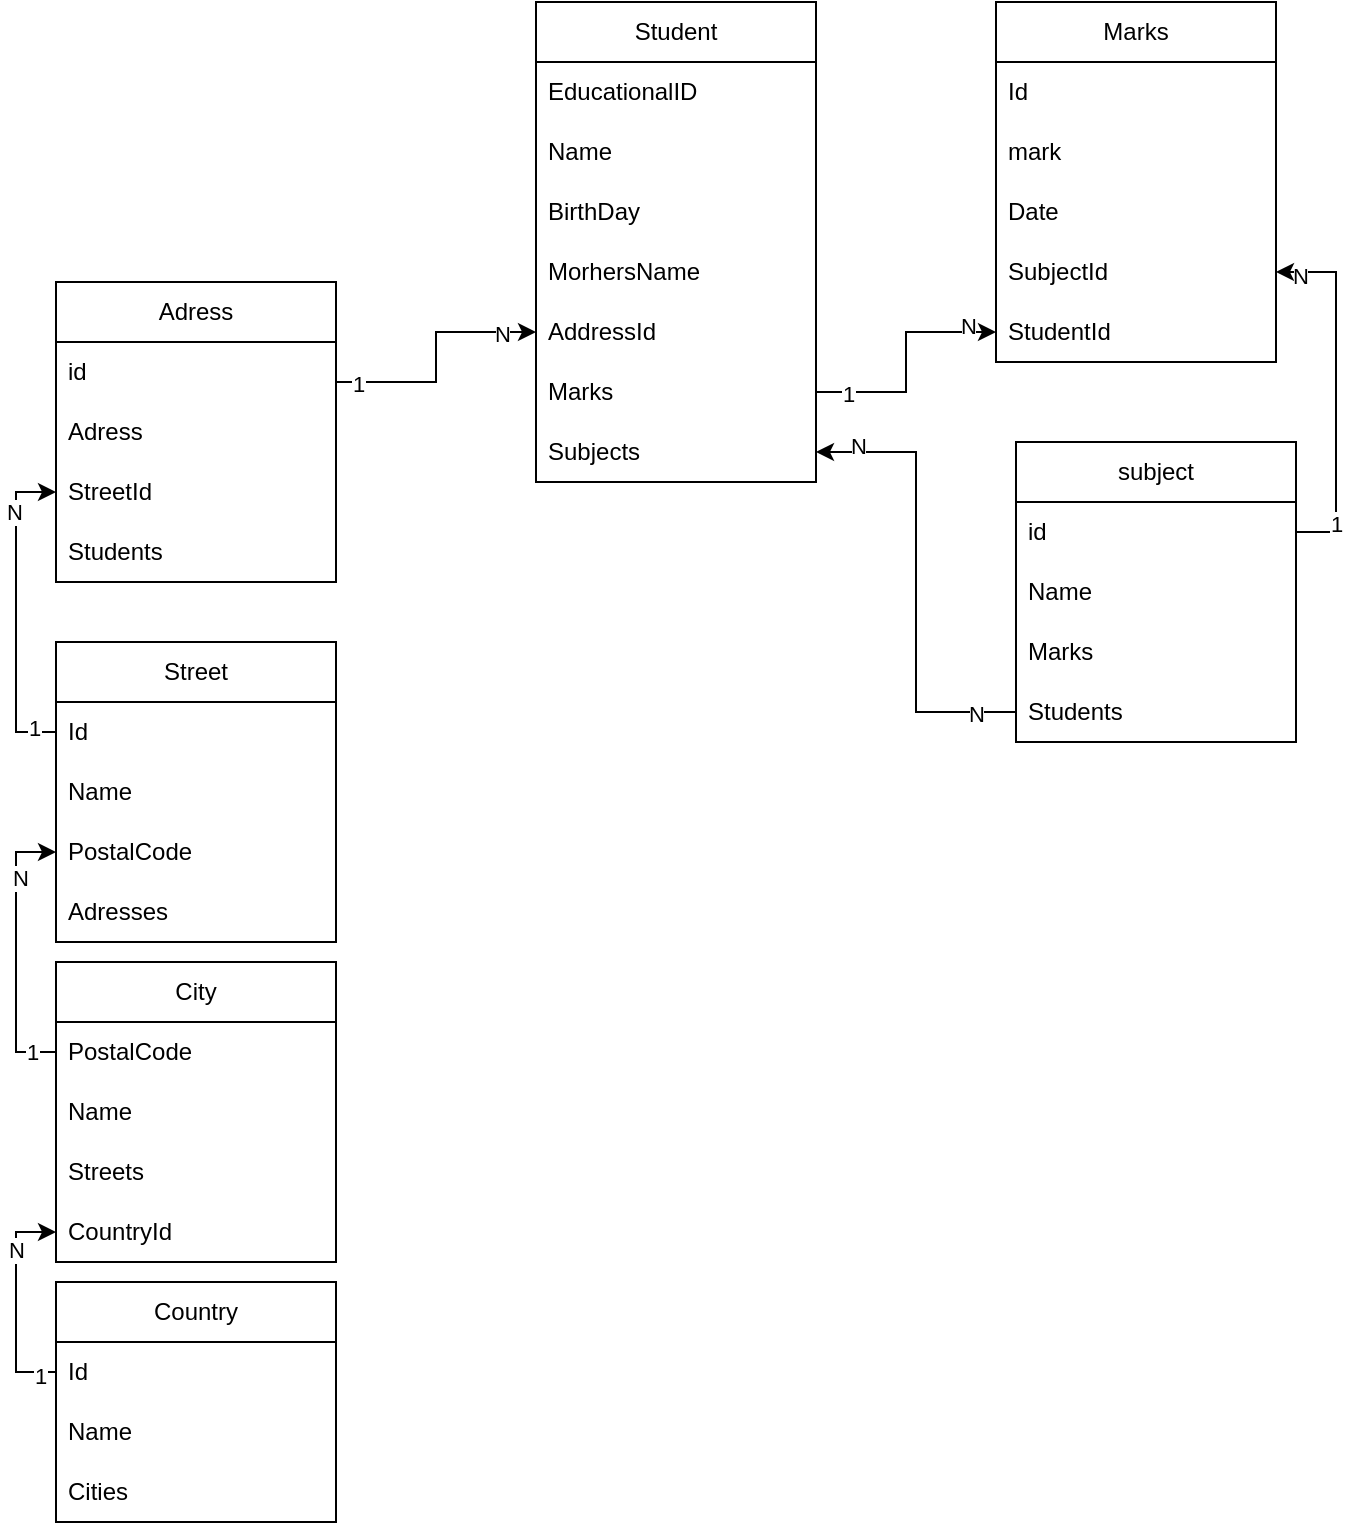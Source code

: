 <mxfile version="26.0.3">
  <diagram name="Page-1" id="cmOhCGr-TvgWsdQW680g">
    <mxGraphModel dx="1674" dy="780" grid="1" gridSize="10" guides="1" tooltips="1" connect="1" arrows="1" fold="1" page="1" pageScale="1" pageWidth="850" pageHeight="1100" math="0" shadow="0">
      <root>
        <mxCell id="0" />
        <mxCell id="1" parent="0" />
        <mxCell id="hT2sW_9a4_oL7CBsLHW9-1" value="Student" style="swimlane;fontStyle=0;childLayout=stackLayout;horizontal=1;startSize=30;horizontalStack=0;resizeParent=1;resizeParentMax=0;resizeLast=0;collapsible=1;marginBottom=0;whiteSpace=wrap;html=1;" parent="1" vertex="1">
          <mxGeometry x="410" y="80" width="140" height="240" as="geometry" />
        </mxCell>
        <mxCell id="hT2sW_9a4_oL7CBsLHW9-2" value="EducationalID" style="text;strokeColor=none;fillColor=none;align=left;verticalAlign=middle;spacingLeft=4;spacingRight=4;overflow=hidden;points=[[0,0.5],[1,0.5]];portConstraint=eastwest;rotatable=0;whiteSpace=wrap;html=1;" parent="hT2sW_9a4_oL7CBsLHW9-1" vertex="1">
          <mxGeometry y="30" width="140" height="30" as="geometry" />
        </mxCell>
        <mxCell id="hT2sW_9a4_oL7CBsLHW9-3" value="Name" style="text;strokeColor=none;fillColor=none;align=left;verticalAlign=middle;spacingLeft=4;spacingRight=4;overflow=hidden;points=[[0,0.5],[1,0.5]];portConstraint=eastwest;rotatable=0;whiteSpace=wrap;html=1;" parent="hT2sW_9a4_oL7CBsLHW9-1" vertex="1">
          <mxGeometry y="60" width="140" height="30" as="geometry" />
        </mxCell>
        <mxCell id="hT2sW_9a4_oL7CBsLHW9-4" value="BirthDay" style="text;strokeColor=none;fillColor=none;align=left;verticalAlign=middle;spacingLeft=4;spacingRight=4;overflow=hidden;points=[[0,0.5],[1,0.5]];portConstraint=eastwest;rotatable=0;whiteSpace=wrap;html=1;" parent="hT2sW_9a4_oL7CBsLHW9-1" vertex="1">
          <mxGeometry y="90" width="140" height="30" as="geometry" />
        </mxCell>
        <mxCell id="K55ca2nSc5jzq7k4hGnd-1" value="MorhersName" style="text;strokeColor=none;fillColor=none;align=left;verticalAlign=middle;spacingLeft=4;spacingRight=4;overflow=hidden;points=[[0,0.5],[1,0.5]];portConstraint=eastwest;rotatable=0;whiteSpace=wrap;html=1;" parent="hT2sW_9a4_oL7CBsLHW9-1" vertex="1">
          <mxGeometry y="120" width="140" height="30" as="geometry" />
        </mxCell>
        <mxCell id="hT2sW_9a4_oL7CBsLHW9-5" value="AddressId" style="text;strokeColor=none;fillColor=none;align=left;verticalAlign=middle;spacingLeft=4;spacingRight=4;overflow=hidden;points=[[0,0.5],[1,0.5]];portConstraint=eastwest;rotatable=0;whiteSpace=wrap;html=1;" parent="hT2sW_9a4_oL7CBsLHW9-1" vertex="1">
          <mxGeometry y="150" width="140" height="30" as="geometry" />
        </mxCell>
        <mxCell id="hT2sW_9a4_oL7CBsLHW9-6" value="Marks" style="text;strokeColor=none;fillColor=none;align=left;verticalAlign=middle;spacingLeft=4;spacingRight=4;overflow=hidden;points=[[0,0.5],[1,0.5]];portConstraint=eastwest;rotatable=0;whiteSpace=wrap;html=1;" parent="hT2sW_9a4_oL7CBsLHW9-1" vertex="1">
          <mxGeometry y="180" width="140" height="30" as="geometry" />
        </mxCell>
        <mxCell id="Eq0M99jpBNWY0JmVOvSL-1" value="Subjects" style="text;strokeColor=none;fillColor=none;align=left;verticalAlign=middle;spacingLeft=4;spacingRight=4;overflow=hidden;points=[[0,0.5],[1,0.5]];portConstraint=eastwest;rotatable=0;whiteSpace=wrap;html=1;" vertex="1" parent="hT2sW_9a4_oL7CBsLHW9-1">
          <mxGeometry y="210" width="140" height="30" as="geometry" />
        </mxCell>
        <mxCell id="hT2sW_9a4_oL7CBsLHW9-42" value="Adress" style="swimlane;fontStyle=0;childLayout=stackLayout;horizontal=1;startSize=30;horizontalStack=0;resizeParent=1;resizeParentMax=0;resizeLast=0;collapsible=1;marginBottom=0;whiteSpace=wrap;html=1;" parent="1" vertex="1">
          <mxGeometry x="170" y="220" width="140" height="150" as="geometry" />
        </mxCell>
        <mxCell id="hT2sW_9a4_oL7CBsLHW9-43" value="id" style="text;strokeColor=none;fillColor=none;align=left;verticalAlign=middle;spacingLeft=4;spacingRight=4;overflow=hidden;points=[[0,0.5],[1,0.5]];portConstraint=eastwest;rotatable=0;whiteSpace=wrap;html=1;" parent="hT2sW_9a4_oL7CBsLHW9-42" vertex="1">
          <mxGeometry y="30" width="140" height="30" as="geometry" />
        </mxCell>
        <mxCell id="hT2sW_9a4_oL7CBsLHW9-44" value="Adress" style="text;strokeColor=none;fillColor=none;align=left;verticalAlign=middle;spacingLeft=4;spacingRight=4;overflow=hidden;points=[[0,0.5],[1,0.5]];portConstraint=eastwest;rotatable=0;whiteSpace=wrap;html=1;" parent="hT2sW_9a4_oL7CBsLHW9-42" vertex="1">
          <mxGeometry y="60" width="140" height="30" as="geometry" />
        </mxCell>
        <mxCell id="hT2sW_9a4_oL7CBsLHW9-45" value="StreetId" style="text;strokeColor=none;fillColor=none;align=left;verticalAlign=middle;spacingLeft=4;spacingRight=4;overflow=hidden;points=[[0,0.5],[1,0.5]];portConstraint=eastwest;rotatable=0;whiteSpace=wrap;html=1;" parent="hT2sW_9a4_oL7CBsLHW9-42" vertex="1">
          <mxGeometry y="90" width="140" height="30" as="geometry" />
        </mxCell>
        <mxCell id="K55ca2nSc5jzq7k4hGnd-11" value="Students" style="text;strokeColor=none;fillColor=none;align=left;verticalAlign=middle;spacingLeft=4;spacingRight=4;overflow=hidden;points=[[0,0.5],[1,0.5]];portConstraint=eastwest;rotatable=0;whiteSpace=wrap;html=1;" parent="hT2sW_9a4_oL7CBsLHW9-42" vertex="1">
          <mxGeometry y="120" width="140" height="30" as="geometry" />
        </mxCell>
        <mxCell id="hT2sW_9a4_oL7CBsLHW9-46" style="edgeStyle=orthogonalEdgeStyle;rounded=0;orthogonalLoop=1;jettySize=auto;html=1;entryX=0;entryY=0.5;entryDx=0;entryDy=0;" parent="1" target="hT2sW_9a4_oL7CBsLHW9-5" edge="1">
          <mxGeometry relative="1" as="geometry">
            <mxPoint x="310" y="270" as="sourcePoint" />
            <Array as="points">
              <mxPoint x="310" y="270" />
              <mxPoint x="360" y="270" />
              <mxPoint x="360" y="245" />
            </Array>
          </mxGeometry>
        </mxCell>
        <mxCell id="hT2sW_9a4_oL7CBsLHW9-50" value="1" style="edgeLabel;html=1;align=center;verticalAlign=middle;resizable=0;points=[];" parent="hT2sW_9a4_oL7CBsLHW9-46" vertex="1" connectable="0">
          <mxGeometry x="-0.831" y="-1" relative="1" as="geometry">
            <mxPoint as="offset" />
          </mxGeometry>
        </mxCell>
        <mxCell id="K55ca2nSc5jzq7k4hGnd-12" value="N" style="edgeLabel;html=1;align=center;verticalAlign=middle;resizable=0;points=[];" parent="hT2sW_9a4_oL7CBsLHW9-46" vertex="1" connectable="0">
          <mxGeometry x="0.718" y="-1" relative="1" as="geometry">
            <mxPoint as="offset" />
          </mxGeometry>
        </mxCell>
        <mxCell id="hT2sW_9a4_oL7CBsLHW9-52" value="City" style="swimlane;fontStyle=0;childLayout=stackLayout;horizontal=1;startSize=30;horizontalStack=0;resizeParent=1;resizeParentMax=0;resizeLast=0;collapsible=1;marginBottom=0;whiteSpace=wrap;html=1;" parent="1" vertex="1">
          <mxGeometry x="170" y="560" width="140" height="150" as="geometry" />
        </mxCell>
        <mxCell id="hT2sW_9a4_oL7CBsLHW9-53" value="PostalCode" style="text;strokeColor=none;fillColor=none;align=left;verticalAlign=middle;spacingLeft=4;spacingRight=4;overflow=hidden;points=[[0,0.5],[1,0.5]];portConstraint=eastwest;rotatable=0;whiteSpace=wrap;html=1;" parent="hT2sW_9a4_oL7CBsLHW9-52" vertex="1">
          <mxGeometry y="30" width="140" height="30" as="geometry" />
        </mxCell>
        <mxCell id="hT2sW_9a4_oL7CBsLHW9-54" value="Name" style="text;strokeColor=none;fillColor=none;align=left;verticalAlign=middle;spacingLeft=4;spacingRight=4;overflow=hidden;points=[[0,0.5],[1,0.5]];portConstraint=eastwest;rotatable=0;whiteSpace=wrap;html=1;" parent="hT2sW_9a4_oL7CBsLHW9-52" vertex="1">
          <mxGeometry y="60" width="140" height="30" as="geometry" />
        </mxCell>
        <mxCell id="hT2sW_9a4_oL7CBsLHW9-55" value="Streets" style="text;strokeColor=none;fillColor=none;align=left;verticalAlign=middle;spacingLeft=4;spacingRight=4;overflow=hidden;points=[[0,0.5],[1,0.5]];portConstraint=eastwest;rotatable=0;whiteSpace=wrap;html=1;" parent="hT2sW_9a4_oL7CBsLHW9-52" vertex="1">
          <mxGeometry y="90" width="140" height="30" as="geometry" />
        </mxCell>
        <mxCell id="K55ca2nSc5jzq7k4hGnd-22" value="CountryId" style="text;strokeColor=none;fillColor=none;align=left;verticalAlign=middle;spacingLeft=4;spacingRight=4;overflow=hidden;points=[[0,0.5],[1,0.5]];portConstraint=eastwest;rotatable=0;whiteSpace=wrap;html=1;" parent="hT2sW_9a4_oL7CBsLHW9-52" vertex="1">
          <mxGeometry y="120" width="140" height="30" as="geometry" />
        </mxCell>
        <mxCell id="hT2sW_9a4_oL7CBsLHW9-63" value="subject" style="swimlane;fontStyle=0;childLayout=stackLayout;horizontal=1;startSize=30;horizontalStack=0;resizeParent=1;resizeParentMax=0;resizeLast=0;collapsible=1;marginBottom=0;whiteSpace=wrap;html=1;" parent="1" vertex="1">
          <mxGeometry x="650" y="300" width="140" height="150" as="geometry" />
        </mxCell>
        <mxCell id="hT2sW_9a4_oL7CBsLHW9-64" value="id" style="text;strokeColor=none;fillColor=none;align=left;verticalAlign=middle;spacingLeft=4;spacingRight=4;overflow=hidden;points=[[0,0.5],[1,0.5]];portConstraint=eastwest;rotatable=0;whiteSpace=wrap;html=1;" parent="hT2sW_9a4_oL7CBsLHW9-63" vertex="1">
          <mxGeometry y="30" width="140" height="30" as="geometry" />
        </mxCell>
        <mxCell id="hT2sW_9a4_oL7CBsLHW9-65" value="Name" style="text;strokeColor=none;fillColor=none;align=left;verticalAlign=middle;spacingLeft=4;spacingRight=4;overflow=hidden;points=[[0,0.5],[1,0.5]];portConstraint=eastwest;rotatable=0;whiteSpace=wrap;html=1;" parent="hT2sW_9a4_oL7CBsLHW9-63" vertex="1">
          <mxGeometry y="60" width="140" height="30" as="geometry" />
        </mxCell>
        <mxCell id="K55ca2nSc5jzq7k4hGnd-28" value="Marks" style="text;strokeColor=none;fillColor=none;align=left;verticalAlign=middle;spacingLeft=4;spacingRight=4;overflow=hidden;points=[[0,0.5],[1,0.5]];portConstraint=eastwest;rotatable=0;whiteSpace=wrap;html=1;" parent="hT2sW_9a4_oL7CBsLHW9-63" vertex="1">
          <mxGeometry y="90" width="140" height="30" as="geometry" />
        </mxCell>
        <mxCell id="Eq0M99jpBNWY0JmVOvSL-2" value="Students" style="text;strokeColor=none;fillColor=none;align=left;verticalAlign=middle;spacingLeft=4;spacingRight=4;overflow=hidden;points=[[0,0.5],[1,0.5]];portConstraint=eastwest;rotatable=0;whiteSpace=wrap;html=1;" vertex="1" parent="hT2sW_9a4_oL7CBsLHW9-63">
          <mxGeometry y="120" width="140" height="30" as="geometry" />
        </mxCell>
        <mxCell id="hT2sW_9a4_oL7CBsLHW9-68" value="Marks" style="swimlane;fontStyle=0;childLayout=stackLayout;horizontal=1;startSize=30;horizontalStack=0;resizeParent=1;resizeParentMax=0;resizeLast=0;collapsible=1;marginBottom=0;whiteSpace=wrap;html=1;" parent="1" vertex="1">
          <mxGeometry x="640" y="80" width="140" height="180" as="geometry" />
        </mxCell>
        <mxCell id="hT2sW_9a4_oL7CBsLHW9-69" value="Id" style="text;strokeColor=none;fillColor=none;align=left;verticalAlign=middle;spacingLeft=4;spacingRight=4;overflow=hidden;points=[[0,0.5],[1,0.5]];portConstraint=eastwest;rotatable=0;whiteSpace=wrap;html=1;" parent="hT2sW_9a4_oL7CBsLHW9-68" vertex="1">
          <mxGeometry y="30" width="140" height="30" as="geometry" />
        </mxCell>
        <mxCell id="hT2sW_9a4_oL7CBsLHW9-70" value="mark" style="text;strokeColor=none;fillColor=none;align=left;verticalAlign=middle;spacingLeft=4;spacingRight=4;overflow=hidden;points=[[0,0.5],[1,0.5]];portConstraint=eastwest;rotatable=0;whiteSpace=wrap;html=1;" parent="hT2sW_9a4_oL7CBsLHW9-68" vertex="1">
          <mxGeometry y="60" width="140" height="30" as="geometry" />
        </mxCell>
        <mxCell id="K55ca2nSc5jzq7k4hGnd-2" value="Date" style="text;strokeColor=none;fillColor=none;align=left;verticalAlign=middle;spacingLeft=4;spacingRight=4;overflow=hidden;points=[[0,0.5],[1,0.5]];portConstraint=eastwest;rotatable=0;whiteSpace=wrap;html=1;" parent="hT2sW_9a4_oL7CBsLHW9-68" vertex="1">
          <mxGeometry y="90" width="140" height="30" as="geometry" />
        </mxCell>
        <mxCell id="hT2sW_9a4_oL7CBsLHW9-71" value="SubjectId" style="text;strokeColor=none;fillColor=none;align=left;verticalAlign=middle;spacingLeft=4;spacingRight=4;overflow=hidden;points=[[0,0.5],[1,0.5]];portConstraint=eastwest;rotatable=0;whiteSpace=wrap;html=1;" parent="hT2sW_9a4_oL7CBsLHW9-68" vertex="1">
          <mxGeometry y="120" width="140" height="30" as="geometry" />
        </mxCell>
        <mxCell id="hT2sW_9a4_oL7CBsLHW9-72" value="StudentId" style="text;strokeColor=none;fillColor=none;align=left;verticalAlign=middle;spacingLeft=4;spacingRight=4;overflow=hidden;points=[[0,0.5],[1,0.5]];portConstraint=eastwest;rotatable=0;whiteSpace=wrap;html=1;" parent="hT2sW_9a4_oL7CBsLHW9-68" vertex="1">
          <mxGeometry y="150" width="140" height="30" as="geometry" />
        </mxCell>
        <mxCell id="hT2sW_9a4_oL7CBsLHW9-73" style="edgeStyle=orthogonalEdgeStyle;rounded=0;orthogonalLoop=1;jettySize=auto;html=1;exitX=1;exitY=0.5;exitDx=0;exitDy=0;entryX=0;entryY=0.5;entryDx=0;entryDy=0;" parent="1" source="hT2sW_9a4_oL7CBsLHW9-6" target="hT2sW_9a4_oL7CBsLHW9-72" edge="1">
          <mxGeometry relative="1" as="geometry" />
        </mxCell>
        <mxCell id="K55ca2nSc5jzq7k4hGnd-26" value="N" style="edgeLabel;html=1;align=center;verticalAlign=middle;resizable=0;points=[];" parent="hT2sW_9a4_oL7CBsLHW9-73" vertex="1" connectable="0">
          <mxGeometry x="0.767" y="3" relative="1" as="geometry">
            <mxPoint as="offset" />
          </mxGeometry>
        </mxCell>
        <mxCell id="K55ca2nSc5jzq7k4hGnd-27" value="1" style="edgeLabel;html=1;align=center;verticalAlign=middle;resizable=0;points=[];" parent="hT2sW_9a4_oL7CBsLHW9-73" vertex="1" connectable="0">
          <mxGeometry x="-0.733" y="-1" relative="1" as="geometry">
            <mxPoint as="offset" />
          </mxGeometry>
        </mxCell>
        <mxCell id="hT2sW_9a4_oL7CBsLHW9-76" style="edgeStyle=orthogonalEdgeStyle;rounded=0;orthogonalLoop=1;jettySize=auto;html=1;exitX=1;exitY=0.5;exitDx=0;exitDy=0;entryX=1;entryY=0.5;entryDx=0;entryDy=0;" parent="1" source="hT2sW_9a4_oL7CBsLHW9-64" target="hT2sW_9a4_oL7CBsLHW9-71" edge="1">
          <mxGeometry relative="1" as="geometry" />
        </mxCell>
        <mxCell id="hT2sW_9a4_oL7CBsLHW9-77" value="N" style="edgeLabel;html=1;align=center;verticalAlign=middle;resizable=0;points=[];" parent="hT2sW_9a4_oL7CBsLHW9-76" vertex="1" connectable="0">
          <mxGeometry x="0.874" y="2" relative="1" as="geometry">
            <mxPoint as="offset" />
          </mxGeometry>
        </mxCell>
        <mxCell id="hT2sW_9a4_oL7CBsLHW9-78" value="1" style="edgeLabel;html=1;align=center;verticalAlign=middle;resizable=0;points=[];" parent="hT2sW_9a4_oL7CBsLHW9-76" vertex="1" connectable="0">
          <mxGeometry x="-0.731" relative="1" as="geometry">
            <mxPoint as="offset" />
          </mxGeometry>
        </mxCell>
        <mxCell id="K55ca2nSc5jzq7k4hGnd-3" value="Street" style="swimlane;fontStyle=0;childLayout=stackLayout;horizontal=1;startSize=30;horizontalStack=0;resizeParent=1;resizeParentMax=0;resizeLast=0;collapsible=1;marginBottom=0;whiteSpace=wrap;html=1;" parent="1" vertex="1">
          <mxGeometry x="170" y="400" width="140" height="150" as="geometry" />
        </mxCell>
        <mxCell id="K55ca2nSc5jzq7k4hGnd-4" value="Id" style="text;strokeColor=none;fillColor=none;align=left;verticalAlign=middle;spacingLeft=4;spacingRight=4;overflow=hidden;points=[[0,0.5],[1,0.5]];portConstraint=eastwest;rotatable=0;whiteSpace=wrap;html=1;" parent="K55ca2nSc5jzq7k4hGnd-3" vertex="1">
          <mxGeometry y="30" width="140" height="30" as="geometry" />
        </mxCell>
        <mxCell id="K55ca2nSc5jzq7k4hGnd-5" value="Name" style="text;strokeColor=none;fillColor=none;align=left;verticalAlign=middle;spacingLeft=4;spacingRight=4;overflow=hidden;points=[[0,0.5],[1,0.5]];portConstraint=eastwest;rotatable=0;whiteSpace=wrap;html=1;" parent="K55ca2nSc5jzq7k4hGnd-3" vertex="1">
          <mxGeometry y="60" width="140" height="30" as="geometry" />
        </mxCell>
        <mxCell id="K55ca2nSc5jzq7k4hGnd-6" value="PostalCode" style="text;strokeColor=none;fillColor=none;align=left;verticalAlign=middle;spacingLeft=4;spacingRight=4;overflow=hidden;points=[[0,0.5],[1,0.5]];portConstraint=eastwest;rotatable=0;whiteSpace=wrap;html=1;" parent="K55ca2nSc5jzq7k4hGnd-3" vertex="1">
          <mxGeometry y="90" width="140" height="30" as="geometry" />
        </mxCell>
        <mxCell id="K55ca2nSc5jzq7k4hGnd-14" value="Adresses" style="text;strokeColor=none;fillColor=none;align=left;verticalAlign=middle;spacingLeft=4;spacingRight=4;overflow=hidden;points=[[0,0.5],[1,0.5]];portConstraint=eastwest;rotatable=0;whiteSpace=wrap;html=1;" parent="K55ca2nSc5jzq7k4hGnd-3" vertex="1">
          <mxGeometry y="120" width="140" height="30" as="geometry" />
        </mxCell>
        <mxCell id="K55ca2nSc5jzq7k4hGnd-7" value="Country" style="swimlane;fontStyle=0;childLayout=stackLayout;horizontal=1;startSize=30;horizontalStack=0;resizeParent=1;resizeParentMax=0;resizeLast=0;collapsible=1;marginBottom=0;whiteSpace=wrap;html=1;" parent="1" vertex="1">
          <mxGeometry x="170" y="720" width="140" height="120" as="geometry" />
        </mxCell>
        <mxCell id="K55ca2nSc5jzq7k4hGnd-8" value="Id" style="text;strokeColor=none;fillColor=none;align=left;verticalAlign=middle;spacingLeft=4;spacingRight=4;overflow=hidden;points=[[0,0.5],[1,0.5]];portConstraint=eastwest;rotatable=0;whiteSpace=wrap;html=1;" parent="K55ca2nSc5jzq7k4hGnd-7" vertex="1">
          <mxGeometry y="30" width="140" height="30" as="geometry" />
        </mxCell>
        <mxCell id="K55ca2nSc5jzq7k4hGnd-9" value="Name" style="text;strokeColor=none;fillColor=none;align=left;verticalAlign=middle;spacingLeft=4;spacingRight=4;overflow=hidden;points=[[0,0.5],[1,0.5]];portConstraint=eastwest;rotatable=0;whiteSpace=wrap;html=1;" parent="K55ca2nSc5jzq7k4hGnd-7" vertex="1">
          <mxGeometry y="60" width="140" height="30" as="geometry" />
        </mxCell>
        <mxCell id="K55ca2nSc5jzq7k4hGnd-10" value="Cities" style="text;strokeColor=none;fillColor=none;align=left;verticalAlign=middle;spacingLeft=4;spacingRight=4;overflow=hidden;points=[[0,0.5],[1,0.5]];portConstraint=eastwest;rotatable=0;whiteSpace=wrap;html=1;" parent="K55ca2nSc5jzq7k4hGnd-7" vertex="1">
          <mxGeometry y="90" width="140" height="30" as="geometry" />
        </mxCell>
        <mxCell id="K55ca2nSc5jzq7k4hGnd-13" style="edgeStyle=orthogonalEdgeStyle;rounded=0;orthogonalLoop=1;jettySize=auto;html=1;entryX=0;entryY=0.5;entryDx=0;entryDy=0;" parent="1" source="K55ca2nSc5jzq7k4hGnd-4" target="hT2sW_9a4_oL7CBsLHW9-45" edge="1">
          <mxGeometry relative="1" as="geometry" />
        </mxCell>
        <mxCell id="K55ca2nSc5jzq7k4hGnd-15" value="N" style="edgeLabel;html=1;align=center;verticalAlign=middle;resizable=0;points=[];" parent="K55ca2nSc5jzq7k4hGnd-13" vertex="1" connectable="0">
          <mxGeometry x="0.63" y="1" relative="1" as="geometry">
            <mxPoint as="offset" />
          </mxGeometry>
        </mxCell>
        <mxCell id="K55ca2nSc5jzq7k4hGnd-16" value="1" style="edgeLabel;html=1;align=center;verticalAlign=middle;resizable=0;points=[];" parent="K55ca2nSc5jzq7k4hGnd-13" vertex="1" connectable="0">
          <mxGeometry x="-0.855" y="-2" relative="1" as="geometry">
            <mxPoint as="offset" />
          </mxGeometry>
        </mxCell>
        <mxCell id="K55ca2nSc5jzq7k4hGnd-17" style="edgeStyle=orthogonalEdgeStyle;rounded=0;orthogonalLoop=1;jettySize=auto;html=1;entryX=0;entryY=0.5;entryDx=0;entryDy=0;" parent="1" source="hT2sW_9a4_oL7CBsLHW9-53" target="K55ca2nSc5jzq7k4hGnd-6" edge="1">
          <mxGeometry relative="1" as="geometry" />
        </mxCell>
        <mxCell id="K55ca2nSc5jzq7k4hGnd-18" value="N" style="edgeLabel;html=1;align=center;verticalAlign=middle;resizable=0;points=[];" parent="K55ca2nSc5jzq7k4hGnd-17" vertex="1" connectable="0">
          <mxGeometry x="0.534" y="-2" relative="1" as="geometry">
            <mxPoint as="offset" />
          </mxGeometry>
        </mxCell>
        <mxCell id="K55ca2nSc5jzq7k4hGnd-21" value="1" style="edgeLabel;html=1;align=center;verticalAlign=middle;resizable=0;points=[];" parent="K55ca2nSc5jzq7k4hGnd-17" vertex="1" connectable="0">
          <mxGeometry x="-0.827" relative="1" as="geometry">
            <mxPoint as="offset" />
          </mxGeometry>
        </mxCell>
        <mxCell id="K55ca2nSc5jzq7k4hGnd-23" style="edgeStyle=orthogonalEdgeStyle;rounded=0;orthogonalLoop=1;jettySize=auto;html=1;exitX=0;exitY=0.5;exitDx=0;exitDy=0;entryX=0;entryY=0.5;entryDx=0;entryDy=0;" parent="1" source="K55ca2nSc5jzq7k4hGnd-8" target="K55ca2nSc5jzq7k4hGnd-22" edge="1">
          <mxGeometry relative="1" as="geometry" />
        </mxCell>
        <mxCell id="K55ca2nSc5jzq7k4hGnd-24" value="N" style="edgeLabel;html=1;align=center;verticalAlign=middle;resizable=0;points=[];" parent="K55ca2nSc5jzq7k4hGnd-23" vertex="1" connectable="0">
          <mxGeometry x="0.469" relative="1" as="geometry">
            <mxPoint as="offset" />
          </mxGeometry>
        </mxCell>
        <mxCell id="K55ca2nSc5jzq7k4hGnd-25" value="1" style="edgeLabel;html=1;align=center;verticalAlign=middle;resizable=0;points=[];" parent="K55ca2nSc5jzq7k4hGnd-23" vertex="1" connectable="0">
          <mxGeometry x="-0.842" y="2" relative="1" as="geometry">
            <mxPoint as="offset" />
          </mxGeometry>
        </mxCell>
        <mxCell id="Eq0M99jpBNWY0JmVOvSL-3" style="edgeStyle=orthogonalEdgeStyle;rounded=0;orthogonalLoop=1;jettySize=auto;html=1;entryX=1;entryY=0.5;entryDx=0;entryDy=0;" edge="1" parent="1" source="Eq0M99jpBNWY0JmVOvSL-2" target="Eq0M99jpBNWY0JmVOvSL-1">
          <mxGeometry relative="1" as="geometry" />
        </mxCell>
        <mxCell id="Eq0M99jpBNWY0JmVOvSL-6" value="N" style="edgeLabel;html=1;align=center;verticalAlign=middle;resizable=0;points=[];" vertex="1" connectable="0" parent="Eq0M99jpBNWY0JmVOvSL-3">
          <mxGeometry x="0.817" y="-3" relative="1" as="geometry">
            <mxPoint as="offset" />
          </mxGeometry>
        </mxCell>
        <mxCell id="Eq0M99jpBNWY0JmVOvSL-7" value="N" style="edgeLabel;html=1;align=center;verticalAlign=middle;resizable=0;points=[];" vertex="1" connectable="0" parent="Eq0M99jpBNWY0JmVOvSL-3">
          <mxGeometry x="-0.826" y="1" relative="1" as="geometry">
            <mxPoint as="offset" />
          </mxGeometry>
        </mxCell>
      </root>
    </mxGraphModel>
  </diagram>
</mxfile>

